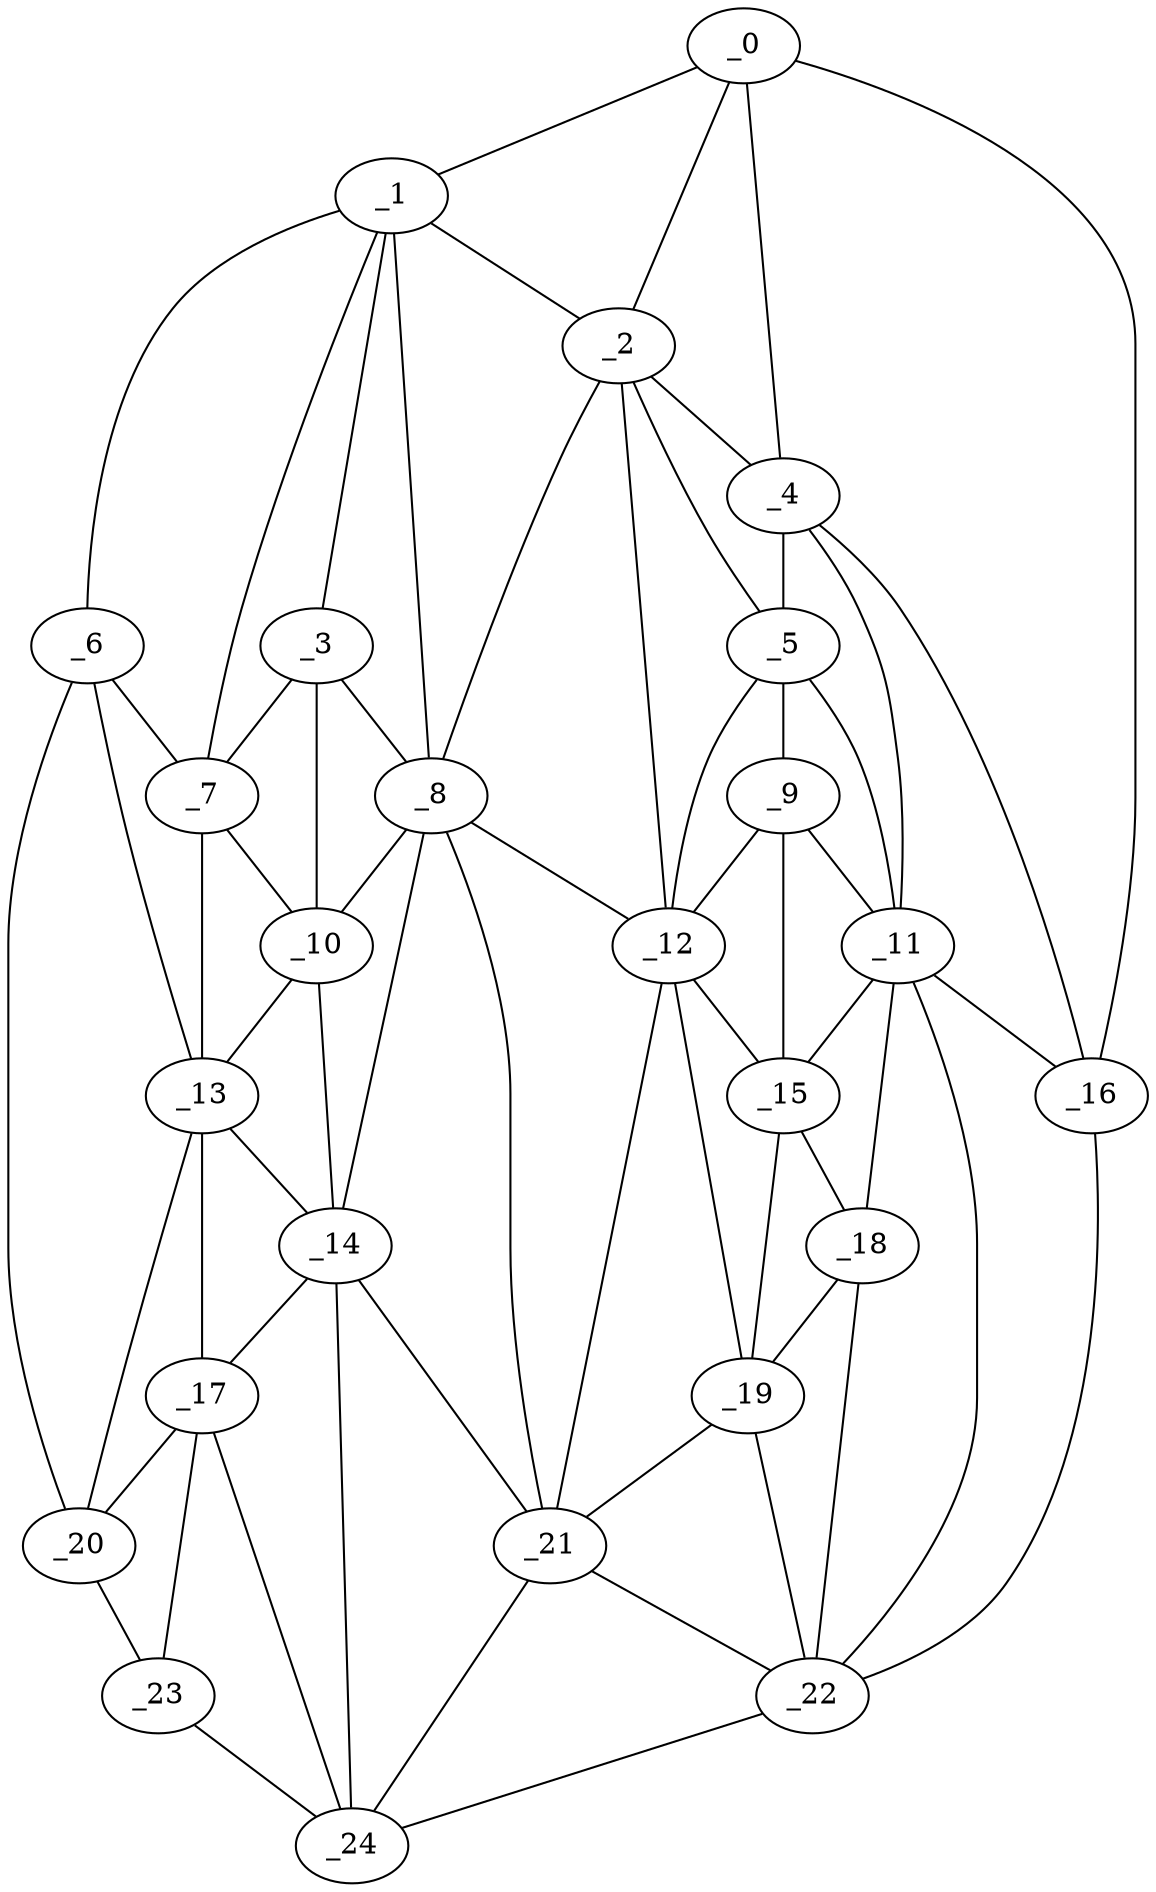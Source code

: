 graph "obj17__60.gxl" {
	_0	 [x=39,
		y=114];
	_1	 [x=40,
		y=38];
	_0 -- _1	 [valence=1];
	_2	 [x=43,
		y=104];
	_0 -- _2	 [valence=1];
	_4	 [x=49,
		y=118];
	_0 -- _4	 [valence=1];
	_16	 [x=65,
		y=125];
	_0 -- _16	 [valence=1];
	_1 -- _2	 [valence=2];
	_3	 [x=46,
		y=32];
	_1 -- _3	 [valence=1];
	_6	 [x=52,
		y=3];
	_1 -- _6	 [valence=1];
	_7	 [x=52,
		y=14];
	_1 -- _7	 [valence=2];
	_8	 [x=53,
		y=52];
	_1 -- _8	 [valence=1];
	_2 -- _4	 [valence=2];
	_5	 [x=51,
		y=101];
	_2 -- _5	 [valence=2];
	_2 -- _8	 [valence=1];
	_12	 [x=60,
		y=86];
	_2 -- _12	 [valence=2];
	_3 -- _7	 [valence=2];
	_3 -- _8	 [valence=2];
	_10	 [x=59,
		y=31];
	_3 -- _10	 [valence=1];
	_4 -- _5	 [valence=2];
	_11	 [x=59,
		y=114];
	_4 -- _11	 [valence=2];
	_4 -- _16	 [valence=2];
	_9	 [x=58,
		y=96];
	_5 -- _9	 [valence=2];
	_5 -- _11	 [valence=2];
	_5 -- _12	 [valence=1];
	_6 -- _7	 [valence=2];
	_13	 [x=62,
		y=6];
	_6 -- _13	 [valence=1];
	_20	 [x=84,
		y=12];
	_6 -- _20	 [valence=1];
	_7 -- _10	 [valence=1];
	_7 -- _13	 [valence=2];
	_8 -- _10	 [valence=2];
	_8 -- _12	 [valence=1];
	_14	 [x=64,
		y=33];
	_8 -- _14	 [valence=2];
	_21	 [x=84,
		y=68];
	_8 -- _21	 [valence=2];
	_9 -- _11	 [valence=2];
	_9 -- _12	 [valence=2];
	_15	 [x=64,
		y=96];
	_9 -- _15	 [valence=2];
	_10 -- _13	 [valence=2];
	_10 -- _14	 [valence=1];
	_11 -- _15	 [valence=1];
	_11 -- _16	 [valence=1];
	_18	 [x=81,
		y=98];
	_11 -- _18	 [valence=2];
	_22	 [x=84,
		y=116];
	_11 -- _22	 [valence=1];
	_12 -- _15	 [valence=2];
	_19	 [x=83,
		y=81];
	_12 -- _19	 [valence=1];
	_12 -- _21	 [valence=2];
	_13 -- _14	 [valence=2];
	_17	 [x=79,
		y=11];
	_13 -- _17	 [valence=2];
	_13 -- _20	 [valence=1];
	_14 -- _17	 [valence=2];
	_14 -- _21	 [valence=1];
	_24	 [x=89,
		y=26];
	_14 -- _24	 [valence=2];
	_15 -- _18	 [valence=2];
	_15 -- _19	 [valence=2];
	_16 -- _22	 [valence=1];
	_17 -- _20	 [valence=2];
	_23	 [x=89,
		y=20];
	_17 -- _23	 [valence=1];
	_17 -- _24	 [valence=2];
	_18 -- _19	 [valence=1];
	_18 -- _22	 [valence=1];
	_19 -- _21	 [valence=1];
	_19 -- _22	 [valence=2];
	_20 -- _23	 [valence=1];
	_21 -- _22	 [valence=2];
	_21 -- _24	 [valence=2];
	_22 -- _24	 [valence=1];
	_23 -- _24	 [valence=1];
}
